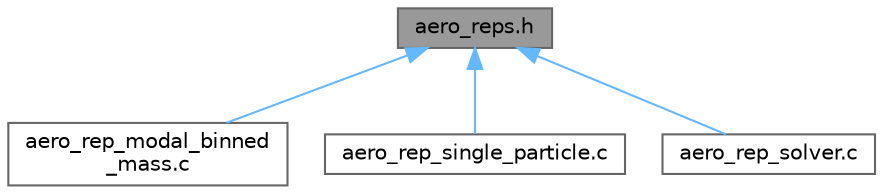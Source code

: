 digraph "aero_reps.h"
{
 // LATEX_PDF_SIZE
  bgcolor="transparent";
  edge [fontname=Helvetica,fontsize=10,labelfontname=Helvetica,labelfontsize=10];
  node [fontname=Helvetica,fontsize=10,shape=box,height=0.2,width=0.4];
  Node1 [label="aero_reps.h",height=0.2,width=0.4,color="gray40", fillcolor="grey60", style="filled", fontcolor="black",tooltip="Header file for aerosol representations functions."];
  Node1 -> Node2 [dir="back",color="steelblue1",style="solid"];
  Node2 [label="aero_rep_modal_binned\l_mass.c",height=0.2,width=0.4,color="grey40", fillcolor="white", style="filled",URL="$aero__rep__modal__binned__mass_8c.html",tooltip="Modal mass aerosol representation functions."];
  Node1 -> Node3 [dir="back",color="steelblue1",style="solid"];
  Node3 [label="aero_rep_single_particle.c",height=0.2,width=0.4,color="grey40", fillcolor="white", style="filled",URL="$aero__rep__single__particle_8c.html",tooltip="Single particle aerosol representation functions."];
  Node1 -> Node4 [dir="back",color="steelblue1",style="solid"];
  Node4 [label="aero_rep_solver.c",height=0.2,width=0.4,color="grey40", fillcolor="white", style="filled",URL="$aero__rep__solver_8c.html",tooltip="Aerosol representation functions."];
}
